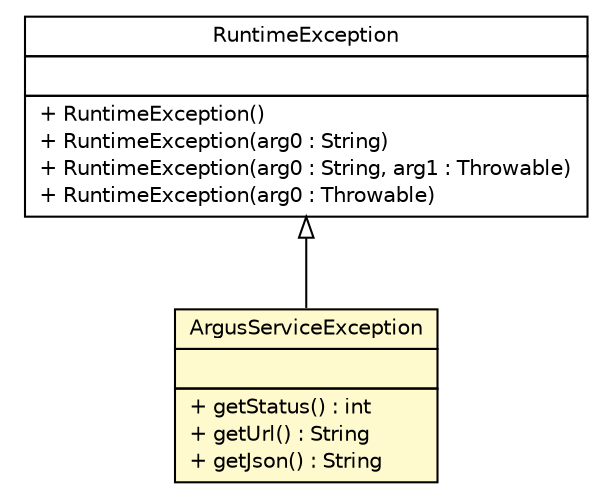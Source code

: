 #!/usr/local/bin/dot
#
# Class diagram 
# Generated by UMLGraph version R5_6 (http://www.umlgraph.org/)
#

digraph G {
	edge [fontname="Helvetica",fontsize=10,labelfontname="Helvetica",labelfontsize=10];
	node [fontname="Helvetica",fontsize=10,shape=plaintext];
	nodesep=0.25;
	ranksep=0.5;
	// com.salesforce.dva.argus.sdk.ArgusServiceException
	c291 [label=<<table title="com.salesforce.dva.argus.sdk.ArgusServiceException" border="0" cellborder="1" cellspacing="0" cellpadding="2" port="p" bgcolor="lemonChiffon" href="./ArgusServiceException.html">
		<tr><td><table border="0" cellspacing="0" cellpadding="1">
<tr><td align="center" balign="center"> ArgusServiceException </td></tr>
		</table></td></tr>
		<tr><td><table border="0" cellspacing="0" cellpadding="1">
<tr><td align="left" balign="left">  </td></tr>
		</table></td></tr>
		<tr><td><table border="0" cellspacing="0" cellpadding="1">
<tr><td align="left" balign="left"> + getStatus() : int </td></tr>
<tr><td align="left" balign="left"> + getUrl() : String </td></tr>
<tr><td align="left" balign="left"> + getJson() : String </td></tr>
		</table></td></tr>
		</table>>, URL="./ArgusServiceException.html", fontname="Helvetica", fontcolor="black", fontsize=10.0];
	//com.salesforce.dva.argus.sdk.ArgusServiceException extends java.lang.RuntimeException
	c312:p -> c291:p [dir=back,arrowtail=empty];
	// java.lang.RuntimeException
	c312 [label=<<table title="java.lang.RuntimeException" border="0" cellborder="1" cellspacing="0" cellpadding="2" port="p" href="http://java.sun.com/j2se/1.4.2/docs/api/java/lang/RuntimeException.html">
		<tr><td><table border="0" cellspacing="0" cellpadding="1">
<tr><td align="center" balign="center"> RuntimeException </td></tr>
		</table></td></tr>
		<tr><td><table border="0" cellspacing="0" cellpadding="1">
<tr><td align="left" balign="left">  </td></tr>
		</table></td></tr>
		<tr><td><table border="0" cellspacing="0" cellpadding="1">
<tr><td align="left" balign="left"> + RuntimeException() </td></tr>
<tr><td align="left" balign="left"> + RuntimeException(arg0 : String) </td></tr>
<tr><td align="left" balign="left"> + RuntimeException(arg0 : String, arg1 : Throwable) </td></tr>
<tr><td align="left" balign="left"> + RuntimeException(arg0 : Throwable) </td></tr>
		</table></td></tr>
		</table>>, URL="http://java.sun.com/j2se/1.4.2/docs/api/java/lang/RuntimeException.html", fontname="Helvetica", fontcolor="black", fontsize=10.0];
}


